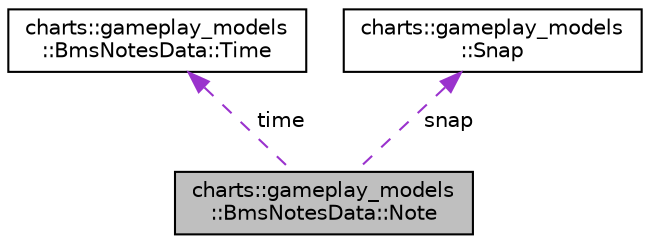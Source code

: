 digraph "charts::gameplay_models::BmsNotesData::Note"
{
 // LATEX_PDF_SIZE
  edge [fontname="Helvetica",fontsize="10",labelfontname="Helvetica",labelfontsize="10"];
  node [fontname="Helvetica",fontsize="10",shape=record];
  Node1 [label="charts::gameplay_models\l::BmsNotesData::Note",height=0.2,width=0.4,color="black", fillcolor="grey75", style="filled", fontcolor="black",tooltip=" "];
  Node2 -> Node1 [dir="back",color="darkorchid3",fontsize="10",style="dashed",label=" time" ,fontname="Helvetica"];
  Node2 [label="charts::gameplay_models\l::BmsNotesData::Time",height=0.2,width=0.4,color="black", fillcolor="white", style="filled",URL="$structcharts_1_1gameplay__models_1_1BmsNotesData_1_1Time.html",tooltip=" "];
  Node3 -> Node1 [dir="back",color="darkorchid3",fontsize="10",style="dashed",label=" snap" ,fontname="Helvetica"];
  Node3 [label="charts::gameplay_models\l::Snap",height=0.2,width=0.4,color="black", fillcolor="white", style="filled",URL="$structcharts_1_1gameplay__models_1_1Snap.html",tooltip=" "];
}
